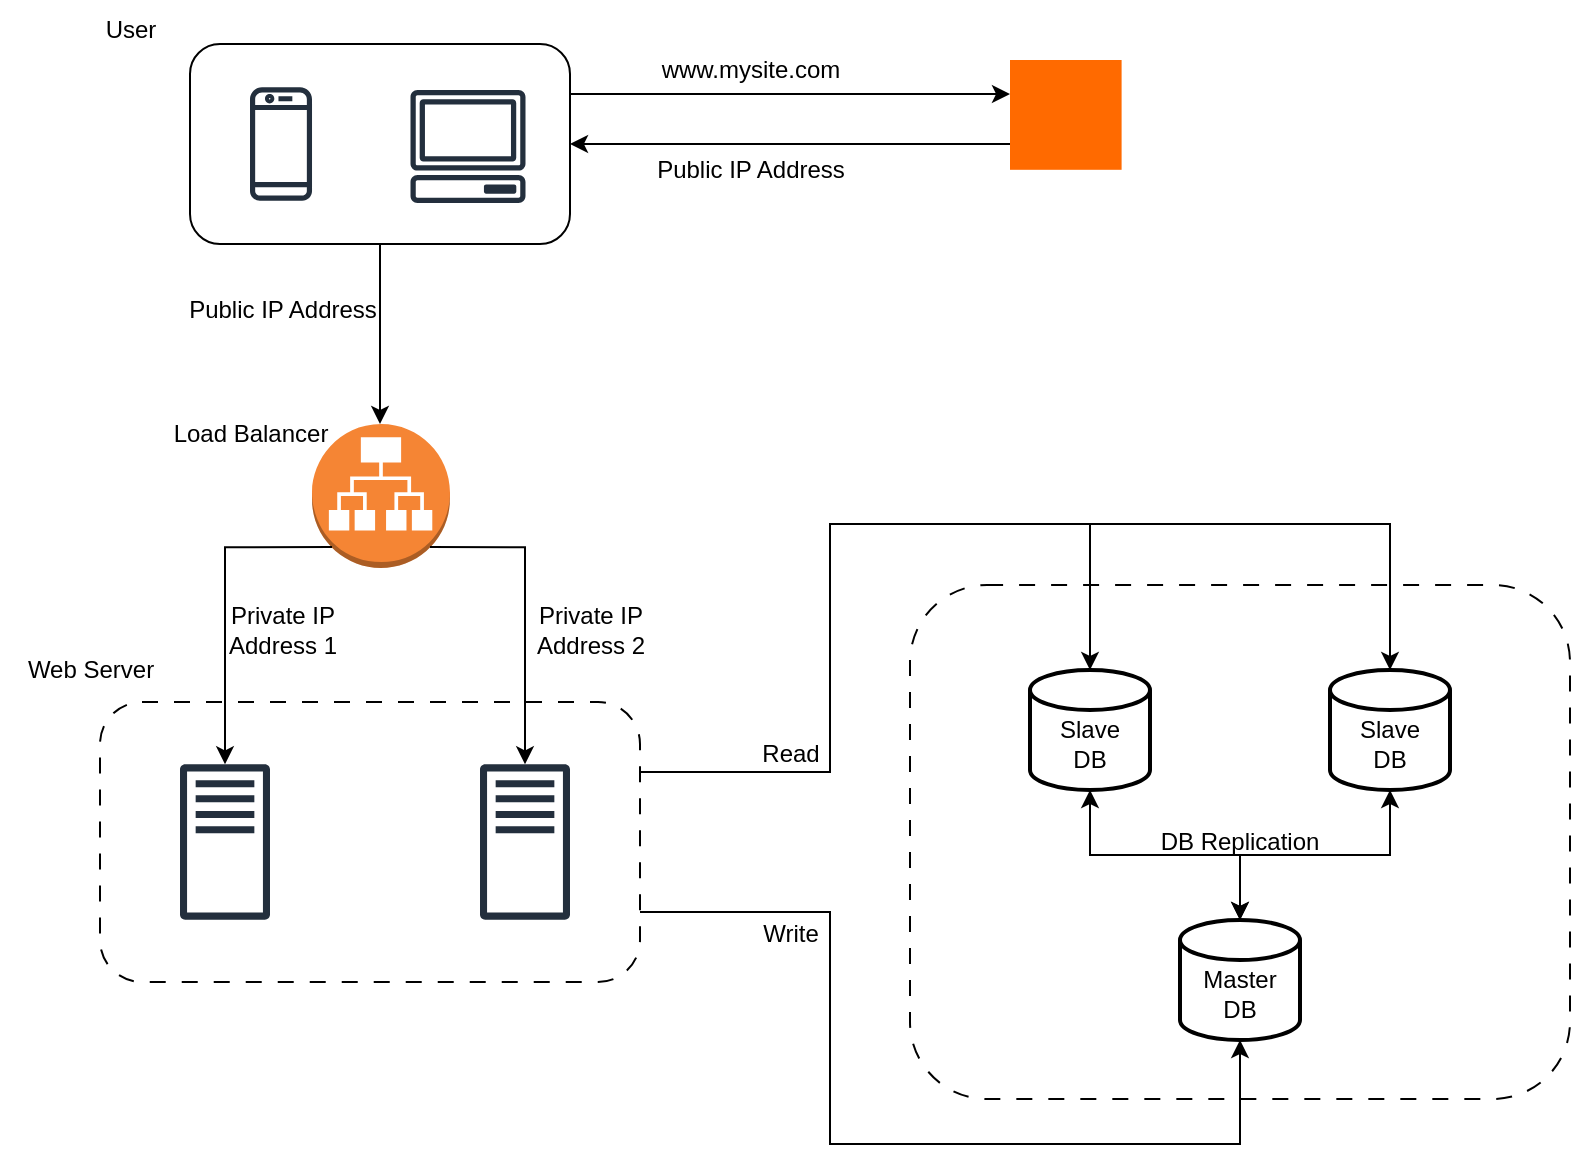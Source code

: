 <mxfile version="26.1.1">
  <diagram name="Page-1" id="9LEY2oRYAqqada-CNbCr">
    <mxGraphModel dx="1048" dy="669" grid="1" gridSize="10" guides="1" tooltips="1" connect="1" arrows="1" fold="1" page="1" pageScale="1" pageWidth="850" pageHeight="1100" math="0" shadow="0">
      <root>
        <mxCell id="0" />
        <mxCell id="1" parent="0" />
        <mxCell id="N8d58bjJciYROrah8Yq5-6" style="edgeStyle=orthogonalEdgeStyle;rounded=0;orthogonalLoop=1;jettySize=auto;html=1;exitX=1;exitY=0.25;exitDx=0;exitDy=0;" edge="1" parent="1" source="N8d58bjJciYROrah8Yq5-1">
          <mxGeometry relative="1" as="geometry">
            <mxPoint x="510" y="115" as="targetPoint" />
          </mxGeometry>
        </mxCell>
        <mxCell id="N8d58bjJciYROrah8Yq5-10" style="edgeStyle=orthogonalEdgeStyle;rounded=0;orthogonalLoop=1;jettySize=auto;html=1;exitX=0.5;exitY=1;exitDx=0;exitDy=0;" edge="1" parent="1" source="N8d58bjJciYROrah8Yq5-1">
          <mxGeometry relative="1" as="geometry">
            <mxPoint x="195" y="280" as="targetPoint" />
          </mxGeometry>
        </mxCell>
        <mxCell id="N8d58bjJciYROrah8Yq5-1" value="" style="rounded=1;whiteSpace=wrap;html=1;" vertex="1" parent="1">
          <mxGeometry x="100" y="90" width="190" height="100" as="geometry" />
        </mxCell>
        <mxCell id="N8d58bjJciYROrah8Yq5-2" value="" style="sketch=0;outlineConnect=0;fontColor=#232F3E;gradientColor=none;fillColor=#232F3D;strokeColor=none;dashed=0;verticalLabelPosition=bottom;verticalAlign=top;align=center;html=1;fontSize=12;fontStyle=0;aspect=fixed;pointerEvents=1;shape=mxgraph.aws4.mobile_client;" vertex="1" parent="1">
          <mxGeometry x="130" y="110.5" width="31.01" height="59" as="geometry" />
        </mxCell>
        <mxCell id="N8d58bjJciYROrah8Yq5-3" value="" style="sketch=0;outlineConnect=0;fontColor=#232F3E;gradientColor=none;fillColor=#232F3D;strokeColor=none;dashed=0;verticalLabelPosition=bottom;verticalAlign=top;align=center;html=1;fontSize=12;fontStyle=0;aspect=fixed;pointerEvents=1;shape=mxgraph.aws4.client;" vertex="1" parent="1">
          <mxGeometry x="210" y="112.99" width="58" height="56.51" as="geometry" />
        </mxCell>
        <mxCell id="N8d58bjJciYROrah8Yq5-4" value="User" style="text;html=1;align=center;verticalAlign=middle;resizable=0;points=[];autosize=1;strokeColor=none;fillColor=none;" vertex="1" parent="1">
          <mxGeometry x="45" y="68" width="50" height="30" as="geometry" />
        </mxCell>
        <mxCell id="N8d58bjJciYROrah8Yq5-5" value="" style="points=[];aspect=fixed;html=1;align=center;shadow=0;dashed=0;fillColor=#FF6A00;strokeColor=none;shape=mxgraph.alibaba_cloud.dns_domain_name_system;" vertex="1" parent="1">
          <mxGeometry x="510" y="98" width="55.8" height="54.9" as="geometry" />
        </mxCell>
        <mxCell id="N8d58bjJciYROrah8Yq5-7" style="edgeStyle=orthogonalEdgeStyle;rounded=0;orthogonalLoop=1;jettySize=auto;html=1;exitX=1;exitY=0.5;exitDx=0;exitDy=0;entryX=0;entryY=0.765;entryDx=0;entryDy=0;entryPerimeter=0;endArrow=none;startFill=1;startArrow=classic;" edge="1" parent="1" source="N8d58bjJciYROrah8Yq5-1" target="N8d58bjJciYROrah8Yq5-5">
          <mxGeometry relative="1" as="geometry" />
        </mxCell>
        <mxCell id="N8d58bjJciYROrah8Yq5-8" value="www.mysite.com" style="text;html=1;align=center;verticalAlign=middle;resizable=0;points=[];autosize=1;strokeColor=none;fillColor=none;" vertex="1" parent="1">
          <mxGeometry x="325" y="88" width="110" height="30" as="geometry" />
        </mxCell>
        <mxCell id="N8d58bjJciYROrah8Yq5-9" value="Public IP Address" style="text;html=1;align=center;verticalAlign=middle;resizable=0;points=[];autosize=1;strokeColor=none;fillColor=none;" vertex="1" parent="1">
          <mxGeometry x="320" y="138" width="120" height="30" as="geometry" />
        </mxCell>
        <mxCell id="N8d58bjJciYROrah8Yq5-11" value="" style="outlineConnect=0;dashed=0;verticalLabelPosition=bottom;verticalAlign=top;align=center;html=1;shape=mxgraph.aws3.application_load_balancer;fillColor=#F58534;gradientColor=none;" vertex="1" parent="1">
          <mxGeometry x="161" y="280" width="69" height="72" as="geometry" />
        </mxCell>
        <mxCell id="N8d58bjJciYROrah8Yq5-12" value="Load Balancer" style="text;html=1;align=center;verticalAlign=middle;resizable=0;points=[];autosize=1;strokeColor=none;fillColor=none;" vertex="1" parent="1">
          <mxGeometry x="80" y="270" width="100" height="30" as="geometry" />
        </mxCell>
        <mxCell id="N8d58bjJciYROrah8Yq5-13" value="Public IP Address" style="text;html=1;align=center;verticalAlign=middle;resizable=0;points=[];autosize=1;strokeColor=none;fillColor=none;" vertex="1" parent="1">
          <mxGeometry x="85.5" y="208" width="120" height="30" as="geometry" />
        </mxCell>
        <mxCell id="N8d58bjJciYROrah8Yq5-14" value="" style="rounded=1;whiteSpace=wrap;html=1;dashed=1;dashPattern=8 8;" vertex="1" parent="1">
          <mxGeometry x="55" y="419" width="270" height="140" as="geometry" />
        </mxCell>
        <mxCell id="N8d58bjJciYROrah8Yq5-15" value="" style="sketch=0;outlineConnect=0;fontColor=#232F3E;gradientColor=none;fillColor=#232F3D;strokeColor=none;dashed=0;verticalLabelPosition=bottom;verticalAlign=top;align=center;html=1;fontSize=12;fontStyle=0;aspect=fixed;pointerEvents=1;shape=mxgraph.aws4.traditional_server;" vertex="1" parent="1">
          <mxGeometry x="95" y="450" width="45" height="78" as="geometry" />
        </mxCell>
        <mxCell id="N8d58bjJciYROrah8Yq5-16" value="" style="sketch=0;outlineConnect=0;fontColor=#232F3E;gradientColor=none;fillColor=#232F3D;strokeColor=none;dashed=0;verticalLabelPosition=bottom;verticalAlign=top;align=center;html=1;fontSize=12;fontStyle=0;aspect=fixed;pointerEvents=1;shape=mxgraph.aws4.traditional_server;" vertex="1" parent="1">
          <mxGeometry x="245" y="450" width="45" height="78" as="geometry" />
        </mxCell>
        <mxCell id="N8d58bjJciYROrah8Yq5-17" value="Web Server" style="text;html=1;align=center;verticalAlign=middle;resizable=0;points=[];autosize=1;strokeColor=none;fillColor=none;" vertex="1" parent="1">
          <mxGeometry x="5" y="388" width="90" height="30" as="geometry" />
        </mxCell>
        <mxCell id="N8d58bjJciYROrah8Yq5-18" style="edgeStyle=orthogonalEdgeStyle;rounded=0;orthogonalLoop=1;jettySize=auto;html=1;exitX=0.145;exitY=0.855;exitDx=0;exitDy=0;exitPerimeter=0;" edge="1" parent="1" source="N8d58bjJciYROrah8Yq5-11" target="N8d58bjJciYROrah8Yq5-15">
          <mxGeometry relative="1" as="geometry" />
        </mxCell>
        <mxCell id="N8d58bjJciYROrah8Yq5-19" style="edgeStyle=orthogonalEdgeStyle;rounded=0;orthogonalLoop=1;jettySize=auto;html=1;exitX=0.855;exitY=0.855;exitDx=0;exitDy=0;exitPerimeter=0;" edge="1" parent="1" source="N8d58bjJciYROrah8Yq5-11" target="N8d58bjJciYROrah8Yq5-16">
          <mxGeometry relative="1" as="geometry" />
        </mxCell>
        <mxCell id="N8d58bjJciYROrah8Yq5-20" value="Private IP &lt;br&gt;Address 1" style="text;html=1;align=center;verticalAlign=middle;resizable=0;points=[];autosize=1;strokeColor=none;fillColor=none;" vertex="1" parent="1">
          <mxGeometry x="105.5" y="363" width="80" height="40" as="geometry" />
        </mxCell>
        <mxCell id="N8d58bjJciYROrah8Yq5-21" value="Private IP &lt;br&gt;Address 2" style="text;html=1;align=center;verticalAlign=middle;resizable=0;points=[];autosize=1;strokeColor=none;fillColor=none;" vertex="1" parent="1">
          <mxGeometry x="260" y="363" width="80" height="40" as="geometry" />
        </mxCell>
        <mxCell id="N8d58bjJciYROrah8Yq5-22" value="DB Replication" style="rounded=1;whiteSpace=wrap;html=1;dashed=1;dashPattern=8 8;" vertex="1" parent="1">
          <mxGeometry x="460" y="360.5" width="330" height="257" as="geometry" />
        </mxCell>
        <mxCell id="N8d58bjJciYROrah8Yq5-31" style="edgeStyle=orthogonalEdgeStyle;rounded=0;orthogonalLoop=1;jettySize=auto;html=1;exitX=0.5;exitY=1;exitDx=0;exitDy=0;exitPerimeter=0;startArrow=classic;startFill=1;" edge="1" parent="1" source="N8d58bjJciYROrah8Yq5-23" target="N8d58bjJciYROrah8Yq5-25">
          <mxGeometry relative="1" as="geometry" />
        </mxCell>
        <mxCell id="N8d58bjJciYROrah8Yq5-23" value="&lt;br&gt;Slave&lt;br&gt;DB" style="strokeWidth=2;html=1;shape=mxgraph.flowchart.database;whiteSpace=wrap;" vertex="1" parent="1">
          <mxGeometry x="520" y="403" width="60" height="60" as="geometry" />
        </mxCell>
        <mxCell id="N8d58bjJciYROrah8Yq5-24" value="&lt;br&gt;Slave &lt;br&gt;DB" style="strokeWidth=2;html=1;shape=mxgraph.flowchart.database;whiteSpace=wrap;" vertex="1" parent="1">
          <mxGeometry x="670" y="403" width="60" height="60" as="geometry" />
        </mxCell>
        <mxCell id="N8d58bjJciYROrah8Yq5-25" value="&lt;br&gt;Master &lt;br&gt;DB" style="strokeWidth=2;html=1;shape=mxgraph.flowchart.database;whiteSpace=wrap;" vertex="1" parent="1">
          <mxGeometry x="595" y="528" width="60" height="60" as="geometry" />
        </mxCell>
        <mxCell id="N8d58bjJciYROrah8Yq5-26" style="edgeStyle=orthogonalEdgeStyle;rounded=0;orthogonalLoop=1;jettySize=auto;html=1;exitX=1;exitY=0.25;exitDx=0;exitDy=0;entryX=0.5;entryY=0;entryDx=0;entryDy=0;entryPerimeter=0;" edge="1" parent="1" source="N8d58bjJciYROrah8Yq5-14" target="N8d58bjJciYROrah8Yq5-23">
          <mxGeometry relative="1" as="geometry">
            <Array as="points">
              <mxPoint x="420" y="454" />
              <mxPoint x="420" y="330" />
              <mxPoint x="550" y="330" />
            </Array>
          </mxGeometry>
        </mxCell>
        <mxCell id="N8d58bjJciYROrah8Yq5-27" style="edgeStyle=orthogonalEdgeStyle;rounded=0;orthogonalLoop=1;jettySize=auto;html=1;exitX=1;exitY=0.25;exitDx=0;exitDy=0;entryX=0.5;entryY=0;entryDx=0;entryDy=0;entryPerimeter=0;" edge="1" parent="1" source="N8d58bjJciYROrah8Yq5-14" target="N8d58bjJciYROrah8Yq5-24">
          <mxGeometry relative="1" as="geometry">
            <Array as="points">
              <mxPoint x="420" y="454" />
              <mxPoint x="420" y="330" />
              <mxPoint x="700" y="330" />
            </Array>
          </mxGeometry>
        </mxCell>
        <mxCell id="N8d58bjJciYROrah8Yq5-28" value="Read" style="text;html=1;align=center;verticalAlign=middle;resizable=0;points=[];autosize=1;strokeColor=none;fillColor=none;" vertex="1" parent="1">
          <mxGeometry x="375" y="430" width="50" height="30" as="geometry" />
        </mxCell>
        <mxCell id="N8d58bjJciYROrah8Yq5-29" style="edgeStyle=orthogonalEdgeStyle;rounded=0;orthogonalLoop=1;jettySize=auto;html=1;exitX=1;exitY=0.75;exitDx=0;exitDy=0;entryX=0.5;entryY=1;entryDx=0;entryDy=0;entryPerimeter=0;" edge="1" parent="1" source="N8d58bjJciYROrah8Yq5-14" target="N8d58bjJciYROrah8Yq5-25">
          <mxGeometry relative="1" as="geometry">
            <Array as="points">
              <mxPoint x="420" y="524" />
              <mxPoint x="420" y="640" />
              <mxPoint x="625" y="640" />
            </Array>
          </mxGeometry>
        </mxCell>
        <mxCell id="N8d58bjJciYROrah8Yq5-30" value="Write" style="text;html=1;align=center;verticalAlign=middle;resizable=0;points=[];autosize=1;strokeColor=none;fillColor=none;" vertex="1" parent="1">
          <mxGeometry x="375" y="520" width="50" height="30" as="geometry" />
        </mxCell>
        <mxCell id="N8d58bjJciYROrah8Yq5-32" style="edgeStyle=orthogonalEdgeStyle;rounded=0;orthogonalLoop=1;jettySize=auto;html=1;exitX=0.5;exitY=1;exitDx=0;exitDy=0;exitPerimeter=0;entryX=0.5;entryY=0;entryDx=0;entryDy=0;entryPerimeter=0;startArrow=classic;startFill=1;" edge="1" parent="1" source="N8d58bjJciYROrah8Yq5-24" target="N8d58bjJciYROrah8Yq5-25">
          <mxGeometry relative="1" as="geometry" />
        </mxCell>
      </root>
    </mxGraphModel>
  </diagram>
</mxfile>
